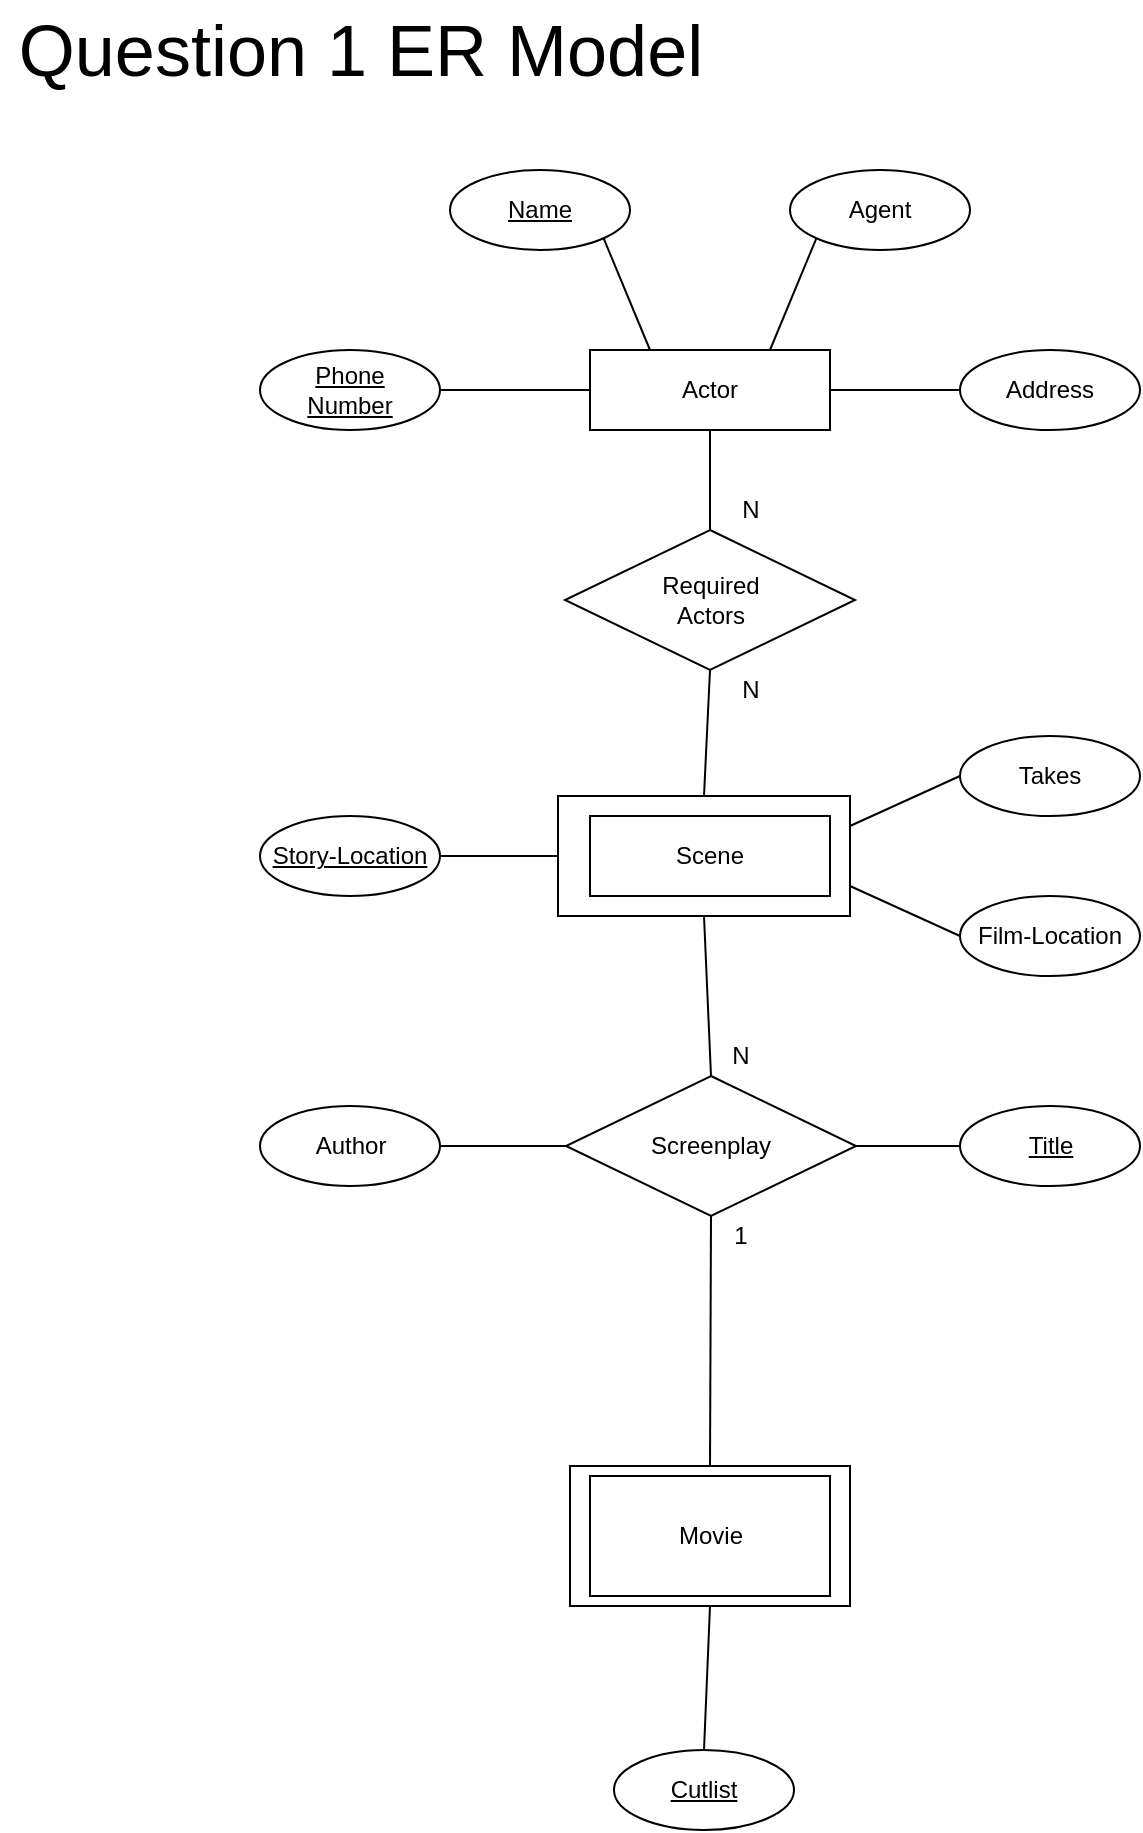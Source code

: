 <mxfile version="16.0.0" type="device"><diagram id="xYZFZae_Cq18FFyrEAhg" name="Page-1"><mxGraphModel dx="1426" dy="712" grid="1" gridSize="10" guides="1" tooltips="1" connect="1" arrows="1" fold="1" page="1" pageScale="1" pageWidth="850" pageHeight="1100" math="0" shadow="0"><root><mxCell id="0"/><mxCell id="1" parent="0"/><mxCell id="4v2dx2lMb2h7HcEkQCNq-32" value="" style="rounded=0;whiteSpace=wrap;html=1;" parent="1" vertex="1"><mxGeometry x="354" y="448" width="146" height="60" as="geometry"/></mxCell><mxCell id="4v2dx2lMb2h7HcEkQCNq-2" value="" style="rounded=0;whiteSpace=wrap;html=1;" parent="1" vertex="1"><mxGeometry x="360" y="783" width="140" height="70" as="geometry"/></mxCell><mxCell id="4v2dx2lMb2h7HcEkQCNq-1" value="" style="rounded=0;whiteSpace=wrap;html=1;" parent="1" vertex="1"><mxGeometry x="370" y="788" width="120" height="60" as="geometry"/></mxCell><mxCell id="4v2dx2lMb2h7HcEkQCNq-3" value="Movie" style="text;html=1;align=center;verticalAlign=middle;resizable=0;points=[];autosize=1;strokeColor=none;fillColor=none;" parent="1" vertex="1"><mxGeometry x="405" y="808" width="50" height="20" as="geometry"/></mxCell><mxCell id="4v2dx2lMb2h7HcEkQCNq-4" value="" style="rhombus;whiteSpace=wrap;html=1;" parent="1" vertex="1"><mxGeometry x="358" y="588" width="145" height="70" as="geometry"/></mxCell><mxCell id="4v2dx2lMb2h7HcEkQCNq-5" value="Screenplay" style="text;html=1;align=center;verticalAlign=middle;resizable=0;points=[];autosize=1;strokeColor=none;fillColor=none;" parent="1" vertex="1"><mxGeometry x="390" y="613" width="80" height="20" as="geometry"/></mxCell><mxCell id="4v2dx2lMb2h7HcEkQCNq-6" value="" style="ellipse;whiteSpace=wrap;html=1;" parent="1" vertex="1"><mxGeometry x="555" y="603" width="90" height="40" as="geometry"/></mxCell><mxCell id="4v2dx2lMb2h7HcEkQCNq-7" value="&lt;u&gt;Title&lt;/u&gt;" style="text;html=1;align=center;verticalAlign=middle;resizable=0;points=[];autosize=1;strokeColor=none;fillColor=none;" parent="1" vertex="1"><mxGeometry x="580" y="613" width="40" height="20" as="geometry"/></mxCell><mxCell id="4v2dx2lMb2h7HcEkQCNq-8" value="" style="ellipse;whiteSpace=wrap;html=1;" parent="1" vertex="1"><mxGeometry x="205" y="603" width="90" height="40" as="geometry"/></mxCell><mxCell id="4v2dx2lMb2h7HcEkQCNq-9" value="Author" style="text;html=1;align=center;verticalAlign=middle;resizable=0;points=[];autosize=1;strokeColor=none;fillColor=none;" parent="1" vertex="1"><mxGeometry x="225" y="613" width="50" height="20" as="geometry"/></mxCell><mxCell id="4v2dx2lMb2h7HcEkQCNq-10" value="" style="endArrow=none;html=1;rounded=0;exitX=0.5;exitY=0;exitDx=0;exitDy=0;entryX=0.5;entryY=1;entryDx=0;entryDy=0;" parent="1" source="4v2dx2lMb2h7HcEkQCNq-2" target="4v2dx2lMb2h7HcEkQCNq-4" edge="1"><mxGeometry width="50" height="50" relative="1" as="geometry"><mxPoint x="405" y="628" as="sourcePoint"/><mxPoint x="455" y="578" as="targetPoint"/></mxGeometry></mxCell><mxCell id="4v2dx2lMb2h7HcEkQCNq-11" value="" style="endArrow=none;html=1;rounded=0;exitX=1;exitY=0.5;exitDx=0;exitDy=0;entryX=0;entryY=0.5;entryDx=0;entryDy=0;" parent="1" source="4v2dx2lMb2h7HcEkQCNq-4" target="4v2dx2lMb2h7HcEkQCNq-6" edge="1"><mxGeometry width="50" height="50" relative="1" as="geometry"><mxPoint x="440" y="793" as="sourcePoint"/><mxPoint x="440.5" y="668" as="targetPoint"/></mxGeometry></mxCell><mxCell id="4v2dx2lMb2h7HcEkQCNq-12" value="" style="endArrow=none;html=1;rounded=0;exitX=0;exitY=0.5;exitDx=0;exitDy=0;entryX=1;entryY=0.5;entryDx=0;entryDy=0;" parent="1" source="4v2dx2lMb2h7HcEkQCNq-4" target="4v2dx2lMb2h7HcEkQCNq-8" edge="1"><mxGeometry width="50" height="50" relative="1" as="geometry"><mxPoint x="450" y="803" as="sourcePoint"/><mxPoint x="450.5" y="678" as="targetPoint"/></mxGeometry></mxCell><mxCell id="4v2dx2lMb2h7HcEkQCNq-14" value="" style="endArrow=none;html=1;rounded=0;exitX=0.5;exitY=0;exitDx=0;exitDy=0;entryX=0.5;entryY=1;entryDx=0;entryDy=0;" parent="1" source="4v2dx2lMb2h7HcEkQCNq-4" target="4v2dx2lMb2h7HcEkQCNq-32" edge="1"><mxGeometry width="50" height="50" relative="1" as="geometry"><mxPoint x="405" y="598" as="sourcePoint"/><mxPoint x="440" y="535" as="targetPoint"/></mxGeometry></mxCell><mxCell id="4v2dx2lMb2h7HcEkQCNq-13" value="Scene" style="rounded=0;whiteSpace=wrap;html=1;" parent="1" vertex="1"><mxGeometry x="370" y="458" width="120" height="40" as="geometry"/></mxCell><mxCell id="4v2dx2lMb2h7HcEkQCNq-16" value="Film-Location" style="ellipse;whiteSpace=wrap;html=1;" parent="1" vertex="1"><mxGeometry x="555" y="498" width="90" height="40" as="geometry"/></mxCell><mxCell id="4v2dx2lMb2h7HcEkQCNq-17" value="" style="endArrow=none;html=1;rounded=0;entryX=1;entryY=0.75;entryDx=0;entryDy=0;exitX=0;exitY=0.5;exitDx=0;exitDy=0;" parent="1" source="4v2dx2lMb2h7HcEkQCNq-16" target="4v2dx2lMb2h7HcEkQCNq-32" edge="1"><mxGeometry width="50" height="50" relative="1" as="geometry"><mxPoint x="440.5" y="598" as="sourcePoint"/><mxPoint x="440" y="508" as="targetPoint"/></mxGeometry></mxCell><mxCell id="4v2dx2lMb2h7HcEkQCNq-18" value="&lt;u&gt;Story-Location&lt;/u&gt;" style="ellipse;whiteSpace=wrap;html=1;" parent="1" vertex="1"><mxGeometry x="205" y="458" width="90" height="40" as="geometry"/></mxCell><mxCell id="4v2dx2lMb2h7HcEkQCNq-19" value="" style="endArrow=none;html=1;rounded=0;exitX=1;exitY=0.5;exitDx=0;exitDy=0;entryX=0;entryY=0.5;entryDx=0;entryDy=0;" parent="1" source="4v2dx2lMb2h7HcEkQCNq-18" target="4v2dx2lMb2h7HcEkQCNq-32" edge="1"><mxGeometry width="50" height="50" relative="1" as="geometry"><mxPoint x="565" y="488" as="sourcePoint"/><mxPoint x="320" y="455" as="targetPoint"/></mxGeometry></mxCell><mxCell id="4v2dx2lMb2h7HcEkQCNq-20" value="Required&lt;br&gt;Actors" style="rhombus;whiteSpace=wrap;html=1;" parent="1" vertex="1"><mxGeometry x="357.5" y="315" width="145" height="70" as="geometry"/></mxCell><mxCell id="4v2dx2lMb2h7HcEkQCNq-21" value="" style="endArrow=none;html=1;rounded=0;entryX=0.5;entryY=1;entryDx=0;entryDy=0;exitX=0.5;exitY=0;exitDx=0;exitDy=0;" parent="1" source="4v2dx2lMb2h7HcEkQCNq-32" target="4v2dx2lMb2h7HcEkQCNq-20" edge="1"><mxGeometry width="50" height="50" relative="1" as="geometry"><mxPoint x="450" y="435" as="sourcePoint"/><mxPoint x="440" y="508" as="targetPoint"/></mxGeometry></mxCell><mxCell id="4v2dx2lMb2h7HcEkQCNq-22" value="Actor" style="rounded=0;whiteSpace=wrap;html=1;" parent="1" vertex="1"><mxGeometry x="370" y="225" width="120" height="40" as="geometry"/></mxCell><mxCell id="4v2dx2lMb2h7HcEkQCNq-23" value="" style="endArrow=none;html=1;rounded=0;entryX=0.5;entryY=1;entryDx=0;entryDy=0;exitX=0.5;exitY=0;exitDx=0;exitDy=0;" parent="1" source="4v2dx2lMb2h7HcEkQCNq-20" target="4v2dx2lMb2h7HcEkQCNq-22" edge="1"><mxGeometry width="50" height="50" relative="1" as="geometry"><mxPoint x="440" y="468" as="sourcePoint"/><mxPoint x="440" y="395" as="targetPoint"/></mxGeometry></mxCell><mxCell id="4v2dx2lMb2h7HcEkQCNq-24" value="&lt;u&gt;Phone&lt;br&gt;Number&lt;/u&gt;" style="ellipse;whiteSpace=wrap;html=1;" parent="1" vertex="1"><mxGeometry x="205" y="225" width="90" height="40" as="geometry"/></mxCell><mxCell id="4v2dx2lMb2h7HcEkQCNq-25" value="Address" style="ellipse;whiteSpace=wrap;html=1;" parent="1" vertex="1"><mxGeometry x="555" y="225" width="90" height="40" as="geometry"/></mxCell><mxCell id="4v2dx2lMb2h7HcEkQCNq-26" value="&lt;u&gt;Name&lt;/u&gt;" style="ellipse;whiteSpace=wrap;html=1;" parent="1" vertex="1"><mxGeometry x="300" y="135" width="90" height="40" as="geometry"/></mxCell><mxCell id="4v2dx2lMb2h7HcEkQCNq-27" value="Agent" style="ellipse;whiteSpace=wrap;html=1;" parent="1" vertex="1"><mxGeometry x="470" y="135" width="90" height="40" as="geometry"/></mxCell><mxCell id="4v2dx2lMb2h7HcEkQCNq-28" value="" style="endArrow=none;html=1;rounded=0;entryX=1;entryY=0.5;entryDx=0;entryDy=0;exitX=0;exitY=0.5;exitDx=0;exitDy=0;" parent="1" source="4v2dx2lMb2h7HcEkQCNq-25" target="4v2dx2lMb2h7HcEkQCNq-22" edge="1"><mxGeometry width="50" height="50" relative="1" as="geometry"><mxPoint x="440" y="325" as="sourcePoint"/><mxPoint x="440" y="275" as="targetPoint"/></mxGeometry></mxCell><mxCell id="4v2dx2lMb2h7HcEkQCNq-29" value="" style="endArrow=none;html=1;rounded=0;entryX=1;entryY=0.5;entryDx=0;entryDy=0;exitX=0;exitY=0.5;exitDx=0;exitDy=0;" parent="1" source="4v2dx2lMb2h7HcEkQCNq-22" target="4v2dx2lMb2h7HcEkQCNq-24" edge="1"><mxGeometry width="50" height="50" relative="1" as="geometry"><mxPoint x="450" y="335" as="sourcePoint"/><mxPoint x="450" y="285" as="targetPoint"/></mxGeometry></mxCell><mxCell id="4v2dx2lMb2h7HcEkQCNq-30" value="" style="endArrow=none;html=1;rounded=0;entryX=0;entryY=1;entryDx=0;entryDy=0;exitX=0.75;exitY=0;exitDx=0;exitDy=0;" parent="1" source="4v2dx2lMb2h7HcEkQCNq-22" target="4v2dx2lMb2h7HcEkQCNq-27" edge="1"><mxGeometry width="50" height="50" relative="1" as="geometry"><mxPoint x="460" y="345" as="sourcePoint"/><mxPoint x="460" y="295" as="targetPoint"/></mxGeometry></mxCell><mxCell id="4v2dx2lMb2h7HcEkQCNq-31" value="" style="endArrow=none;html=1;rounded=0;entryX=1;entryY=1;entryDx=0;entryDy=0;exitX=0.25;exitY=0;exitDx=0;exitDy=0;" parent="1" source="4v2dx2lMb2h7HcEkQCNq-22" target="4v2dx2lMb2h7HcEkQCNq-26" edge="1"><mxGeometry width="50" height="50" relative="1" as="geometry"><mxPoint x="470" y="355" as="sourcePoint"/><mxPoint x="470" y="305" as="targetPoint"/></mxGeometry></mxCell><mxCell id="4v2dx2lMb2h7HcEkQCNq-33" value="Takes" style="ellipse;whiteSpace=wrap;html=1;" parent="1" vertex="1"><mxGeometry x="555" y="418" width="90" height="40" as="geometry"/></mxCell><mxCell id="4v2dx2lMb2h7HcEkQCNq-34" value="" style="endArrow=none;html=1;rounded=0;entryX=1;entryY=0.25;entryDx=0;entryDy=0;exitX=0;exitY=0.5;exitDx=0;exitDy=0;" parent="1" source="4v2dx2lMb2h7HcEkQCNq-33" target="4v2dx2lMb2h7HcEkQCNq-32" edge="1"><mxGeometry width="50" height="50" relative="1" as="geometry"><mxPoint x="565" y="528" as="sourcePoint"/><mxPoint x="510" y="503" as="targetPoint"/></mxGeometry></mxCell><mxCell id="4v2dx2lMb2h7HcEkQCNq-36" value="&lt;u&gt;Cutlist&lt;/u&gt;" style="ellipse;whiteSpace=wrap;html=1;" parent="1" vertex="1"><mxGeometry x="382" y="925" width="90" height="40" as="geometry"/></mxCell><mxCell id="4v2dx2lMb2h7HcEkQCNq-37" value="" style="endArrow=none;html=1;rounded=0;exitX=0.5;exitY=1;exitDx=0;exitDy=0;entryX=0.5;entryY=0;entryDx=0;entryDy=0;" parent="1" source="4v2dx2lMb2h7HcEkQCNq-2" target="4v2dx2lMb2h7HcEkQCNq-36" edge="1"><mxGeometry width="50" height="50" relative="1" as="geometry"><mxPoint x="440" y="793" as="sourcePoint"/><mxPoint x="440.5" y="668" as="targetPoint"/></mxGeometry></mxCell><mxCell id="4v2dx2lMb2h7HcEkQCNq-38" value="N" style="text;html=1;align=center;verticalAlign=middle;resizable=0;points=[];autosize=1;strokeColor=none;fillColor=none;" parent="1" vertex="1"><mxGeometry x="435" y="568" width="20" height="20" as="geometry"/></mxCell><mxCell id="4v2dx2lMb2h7HcEkQCNq-39" value="1" style="text;html=1;align=center;verticalAlign=middle;resizable=0;points=[];autosize=1;strokeColor=none;fillColor=none;" parent="1" vertex="1"><mxGeometry x="435" y="658" width="20" height="20" as="geometry"/></mxCell><mxCell id="4v2dx2lMb2h7HcEkQCNq-40" value="N" style="text;html=1;align=center;verticalAlign=middle;resizable=0;points=[];autosize=1;strokeColor=none;fillColor=none;" parent="1" vertex="1"><mxGeometry x="440" y="295" width="20" height="20" as="geometry"/></mxCell><mxCell id="4v2dx2lMb2h7HcEkQCNq-41" value="N" style="text;html=1;align=center;verticalAlign=middle;resizable=0;points=[];autosize=1;strokeColor=none;fillColor=none;" parent="1" vertex="1"><mxGeometry x="440" y="385" width="20" height="20" as="geometry"/></mxCell><mxCell id="fDl-fhvx5gdvY7VHN1pj-1" value="Question 1 ER Model" style="text;html=1;align=center;verticalAlign=middle;resizable=0;points=[];autosize=1;strokeColor=none;fillColor=none;fontSize=36;" vertex="1" parent="1"><mxGeometry x="75" y="50" width="360" height="50" as="geometry"/></mxCell></root></mxGraphModel></diagram></mxfile>